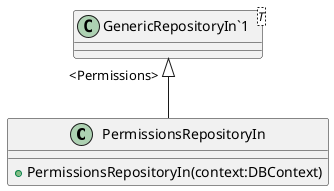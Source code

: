 @startuml
class PermissionsRepositoryIn {
    + PermissionsRepositoryIn(context:DBContext)
}
class "GenericRepositoryIn`1"<T> {
}
"GenericRepositoryIn`1" "<Permissions>" <|-- PermissionsRepositoryIn
@enduml
